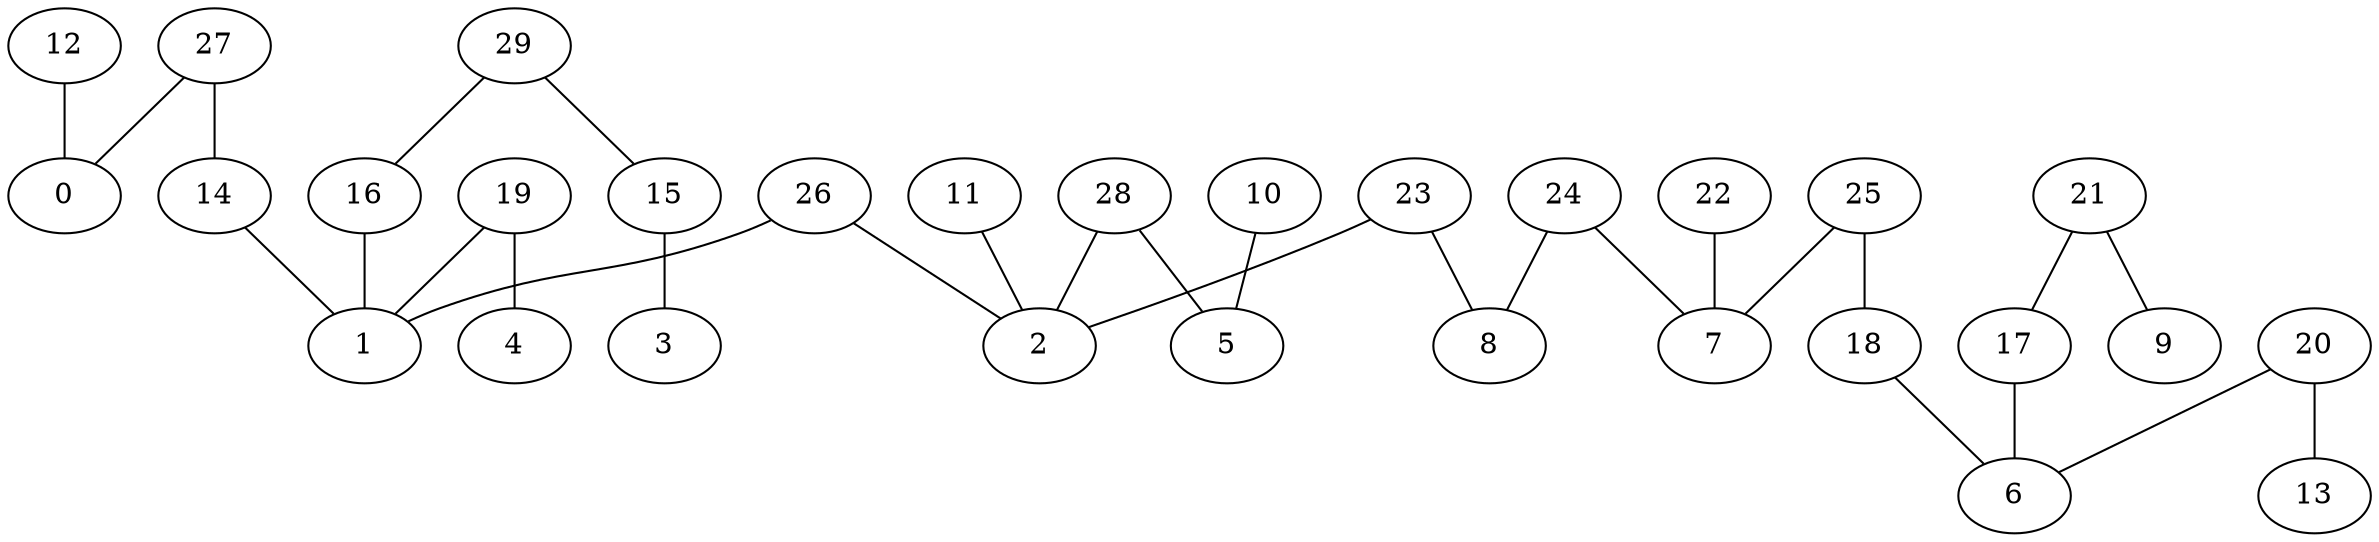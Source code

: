 graph G {
  0;
  1;
  2;
  3;
  4;
  5;
  6;
  7;
  8;
  9;
  10;
  11;
  12;
  13;
  14;
  15;
  16;
  17;
  18;
  19;
  20;
  21;
  22;
  23;
  24;
  25;
  26;
  27;
  28;
  29;
   22 -- 7;
   23 -- 8;
   23 -- 2;
   24 -- 8;
   24 -- 7;
   25 -- 18;
   25 -- 7;
   26 -- 1;
   26 -- 2;
   27 -- 14;
   27 -- 0;
   28 -- 5;
   28 -- 2;
   29 -- 16;
   29 -- 15;
   10 -- 5;
   11 -- 2;
   12 -- 0;
   14 -- 1;
   15 -- 3;
   16 -- 1;
   17 -- 6;
   18 -- 6;
   19 -- 4;
   19 -- 1;
   20 -- 13;
   20 -- 6;
   21 -- 17;
   21 -- 9;
}
